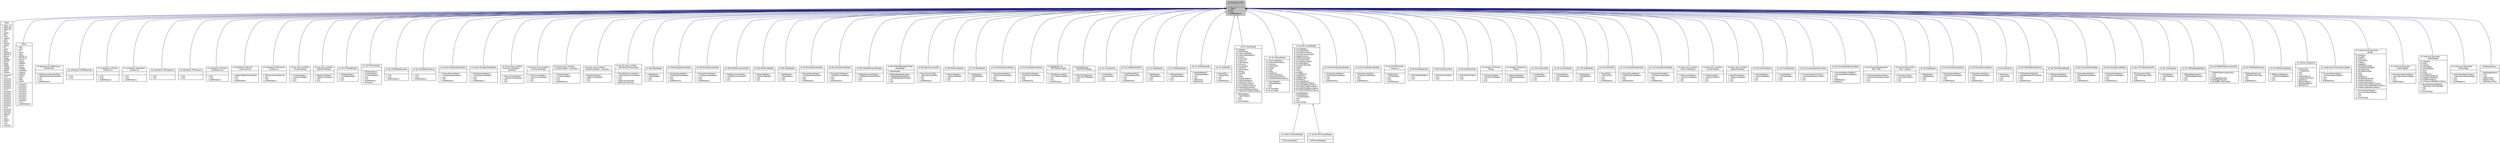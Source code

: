 digraph "o2::framework::Task"
{
 // INTERACTIVE_SVG=YES
  bgcolor="transparent";
  edge [fontname="Helvetica",fontsize="10",labelfontname="Helvetica",labelfontsize="10"];
  node [fontname="Helvetica",fontsize="10",shape=record];
  Node0 [label="{o2::framework::Task\n||+ ~Task()\l+ init()\l+ run()\l+ endOfStream()\l}",height=0.2,width=0.4,color="black", fillcolor="grey75", style="filled", fontcolor="black"];
  Node0 -> Node1 [dir="back",color="midnightblue",fontsize="10",style="solid",arrowtail="onormal",fontname="Helvetica"];
  Node1 [label="{ATask\n|+ table_uno\l+ table_due\l+ table_tre\l+ cnt\l+ etaphi\l+ tphi\l+ count\l+ registry\l+ phiH\l+ etaH\l+ etaClsH\l+ vertex\l+ fPI\l+ ptlow\l+ ptup\l+ ptFilter_a\l+ ptFilter_b\l+ etalow\l+ etaup\l+ etafilter\l+ philow\l+ phiup\l+ leftPhi\l+ midPhi\l+ rightPhi\l+ etaphi\l+ foobars\l|+ process()\l+ init()\l+ process()\l+ process()\l+ process()\l+ process()\l+ process()\l+ process()\l+ init()\l+ process()\l+ process()\l+ process()\l+ process()\l+ process()\l+ process()\l+ process()\l+ process()\l+ process()\l+ init()\l+ process()\l+ process()\l+ process()\l+ ATask()\l+ init()\l+ run()\l+ ATask()\l+ init()\l+ run()\l+ process()\l}",height=0.2,width=0.4,color="black",URL="$d8/d0d/structATask.html"];
  Node0 -> Node2 [dir="back",color="midnightblue",fontsize="10",style="solid",arrowtail="onormal",fontname="Helvetica"];
  Node2 [label="{BTask\n|+ ephi\l+ mtrk\l+ fPI\l+ ptlow\l+ ptup\l+ ptFilter_a\l+ ptFilter_b\l+ etalow\l+ etaup\l+ etafilter\l+ philow\l+ phiup\l+ phifilter\l+ posZfilter\l+ registry\l+ etaphiH\l+ phiCut\l+ phiH\l+ etaH\l+ etaphi\l|+ process()\l+ process()\l+ process()\l+ process()\l+ process()\l+ process()\l+ process()\l+ process()\l+ process()\l+ process()\l+ run()\l+ endOfStream()\l}",height=0.2,width=0.4,color="black",URL="$d2/d10/structBTask.html"];
  Node0 -> Node3 [dir="back",color="midnightblue",fontsize="10",style="solid",arrowtail="onormal",fontname="Helvetica"];
  Node3 [label="{o2::aodproducer::AODProducer\lWorkflowDPL\n||+ AODProducerWorkflowDPL()\l+ ~AODProducerWorkflowDPL()\l+ init()\l+ run()\l+ endOfStream()\l}",height=0.2,width=0.4,color="black",URL="$dd/de8/classo2_1_1aodproducer_1_1AODProducerWorkflowDPL.html"];
  Node0 -> Node4 [dir="back",color="midnightblue",fontsize="10",style="solid",arrowtail="onormal",fontname="Helvetica"];
  Node4 [label="{o2::calibration::CCDBPopulator\n||+ init()\l+ run()\l}",height=0.2,width=0.4,color="black",URL="$df/dae/classo2_1_1calibration_1_1CCDBPopulator.html"];
  Node0 -> Node5 [dir="back",color="midnightblue",fontsize="10",style="solid",arrowtail="onormal",fontname="Helvetica"];
  Node5 [label="{o2::calibration::LHCClock\lCalibDevice\n||+ init()\l+ run()\l+ endOfStream()\l}",height=0.2,width=0.4,color="black",URL="$da/d5e/classo2_1_1calibration_1_1LHCClockCalibDevice.html"];
  Node0 -> Node6 [dir="back",color="midnightblue",fontsize="10",style="solid",arrowtail="onormal",fontname="Helvetica"];
  Node6 [label="{o2::calibration::MeanVertex\lCalibDevice\n||+ init()\l+ run()\l+ endOfStream()\l}",height=0.2,width=0.4,color="black",URL="$d8/d81/classo2_1_1calibration_1_1MeanVertexCalibDevice.html"];
  Node0 -> Node7 [dir="back",color="midnightblue",fontsize="10",style="solid",arrowtail="onormal",fontname="Helvetica"];
  Node7 [label="{o2::calibration::TFDispatcher\n||+ init()\l+ run()\l}",height=0.2,width=0.4,color="black",URL="$de/d19/classo2_1_1calibration_1_1TFDispatcher.html"];
  Node0 -> Node8 [dir="back",color="midnightblue",fontsize="10",style="solid",arrowtail="onormal",fontname="Helvetica"];
  Node8 [label="{o2::calibration::TFProcessor\n||+ init()\l+ run()\l}",height=0.2,width=0.4,color="black",URL="$df/d3c/classo2_1_1calibration_1_1TFProcessor.html"];
  Node0 -> Node9 [dir="back",color="midnightblue",fontsize="10",style="solid",arrowtail="onormal",fontname="Helvetica"];
  Node9 [label="{o2::calibration::TOFCalib\lCollectorDevice\n||+ init()\l+ run()\l+ endOfStream()\l}",height=0.2,width=0.4,color="black",URL="$d5/de1/classo2_1_1calibration_1_1TOFCalibCollectorDevice.html"];
  Node0 -> Node10 [dir="back",color="midnightblue",fontsize="10",style="solid",arrowtail="onormal",fontname="Helvetica"];
  Node10 [label="{o2::calibration::TOFCalib\lCollectorWriter\n||+ createAndOpenFileAndTree()\l+ init()\l+ run()\l+ endOfStream()\l}",height=0.2,width=0.4,color="black",URL="$dc/dd5/classo2_1_1calibration_1_1TOFCalibCollectorWriter.html"];
  Node0 -> Node11 [dir="back",color="midnightblue",fontsize="10",style="solid",arrowtail="onormal",fontname="Helvetica"];
  Node11 [label="{o2::calibration::TOFChannel\lCalibDevice\n||+ TOFChannelCalibDevice()\l+ init()\l+ run()\l+ endOfStream()\l}",height=0.2,width=0.4,color="black",URL="$dd/dfe/classo2_1_1calibration_1_1TOFChannelCalibDevice.html"];
  Node0 -> Node12 [dir="back",color="midnightblue",fontsize="10",style="solid",arrowtail="onormal",fontname="Helvetica"];
  Node12 [label="{o2::cpv::reco_workflow\l::ClusterizerSpec\n||+ ClusterizerSpec()\l+ ~ClusterizerSpec()\l+ init()\l+ run()\l}",height=0.2,width=0.4,color="black",URL="$d9/dea/classo2_1_1cpv_1_1reco__workflow_1_1ClusterizerSpec.html",tooltip="Clusterizer task for CPV digits. "];
  Node0 -> Node13 [dir="back",color="midnightblue",fontsize="10",style="solid",arrowtail="onormal",fontname="Helvetica"];
  Node13 [label="{o2::cpv::reco_workflow\l::DigitsPrinterSpec\n||+ DigitsPrinterSpec()\l+ ~DigitsPrinterSpec()\l+ init()\l+ run()\l}",height=0.2,width=0.4,color="black",URL="$d8/d5f/classo2_1_1cpv_1_1reco__workflow_1_1DigitsPrinterSpec.html",tooltip="Example task for CPV digits monitoring. "];
  Node0 -> Node14 [dir="back",color="midnightblue",fontsize="10",style="solid",arrowtail="onormal",fontname="Helvetica"];
  Node14 [label="{o2::ctf::CTFReaderSpec\n||+ CTFReaderSpec()\l+ ~CTFReaderSpec()\l+ init()\l+ run()\l}",height=0.2,width=0.4,color="black",URL="$d5/d75/classo2_1_1ctf_1_1CTFReaderSpec.html"];
  Node0 -> Node15 [dir="back",color="midnightblue",fontsize="10",style="solid",arrowtail="onormal",fontname="Helvetica"];
  Node15 [label="{o2::ctf::CTFWriterSpec\n||+ CTFWriterSpec()\l+ CTFWriterSpec()\l+ ~CTFWriterSpec()\l+ init()\l+ run()\l+ endOfStream()\l+ isPresent()\l}",height=0.2,width=0.4,color="black",URL="$d5/dd3/classo2_1_1ctf_1_1CTFWriterSpec.html"];
  Node0 -> Node16 [dir="back",color="midnightblue",fontsize="10",style="solid",arrowtail="onormal",fontname="Helvetica"];
  Node16 [label="{o2::dcs::DCSDataGenerator\n||+ init()\l+ run()\l+ endOfStream()\l}",height=0.2,width=0.4,color="black",URL="$d1/df6/classo2_1_1dcs_1_1DCSDataGenerator.html"];
  Node0 -> Node17 [dir="back",color="midnightblue",fontsize="10",style="solid",arrowtail="onormal",fontname="Helvetica"];
  Node17 [label="{o2::dcs::DCSDataProcessor\n||+ init()\l+ run()\l+ endOfStream()\l}",height=0.2,width=0.4,color="black",URL="$d8/d38/classo2_1_1dcs_1_1DCSDataProcessor.html"];
  Node0 -> Node18 [dir="back",color="midnightblue",fontsize="10",style="solid",arrowtail="onormal",fontname="Helvetica"];
  Node18 [label="{o2::emcal::EntropyDecoderSpec\n||+ EntropyDecoderSpec()\l+ ~EntropyDecoderSpec()\l+ run()\l+ init()\l+ endOfStream()\l}",height=0.2,width=0.4,color="black",URL="$d9/d43/classo2_1_1emcal_1_1EntropyDecoderSpec.html"];
  Node0 -> Node19 [dir="back",color="midnightblue",fontsize="10",style="solid",arrowtail="onormal",fontname="Helvetica"];
  Node19 [label="{o2::emcal::EntropyEncoderSpec\n||+ EntropyEncoderSpec()\l+ ~EntropyEncoderSpec()\l+ run()\l+ init()\l+ endOfStream()\l}",height=0.2,width=0.4,color="black",URL="$d4/d8a/classo2_1_1emcal_1_1EntropyEncoderSpec.html"];
  Node0 -> Node20 [dir="back",color="midnightblue",fontsize="10",style="solid",arrowtail="onormal",fontname="Helvetica"];
  Node20 [label="{o2::emcal::reco_workflow\l::AnalysisClusterSpec\<\l InputType \>\n||+ AnalysisClusterSpec()\l+ ~AnalysisClusterSpec()\l+ init()\l+ run()\l}",height=0.2,width=0.4,color="black",URL="$d1/dac/classo2_1_1emcal_1_1reco__workflow_1_1AnalysisClusterSpec.html",tooltip="Analysis Cluster task for EMCAL anlaysis clusters. "];
  Node0 -> Node21 [dir="back",color="midnightblue",fontsize="10",style="solid",arrowtail="onormal",fontname="Helvetica"];
  Node21 [label="{o2::emcal::reco_workflow\l::CellConverterSpec\n||+ CellConverterSpec()\l+ ~CellConverterSpec()\l+ init()\l+ run()\l}",height=0.2,width=0.4,color="black",URL="$d1/d1b/classo2_1_1emcal_1_1reco__workflow_1_1CellConverterSpec.html",tooltip="Coverter task for EMCAL digits to EMCAL cells. "];
  Node0 -> Node22 [dir="back",color="midnightblue",fontsize="10",style="solid",arrowtail="onormal",fontname="Helvetica"];
  Node22 [label="{o2::emcal::reco_workflow\l::ClusterizerSpec\< InputType \>\n||+ ClusterizerSpec()\l+ ~ClusterizerSpec()\l+ init()\l+ run()\l+ endOfStream()\l}",height=0.2,width=0.4,color="black",URL="$d2/d53/classo2_1_1emcal_1_1reco__workflow_1_1ClusterizerSpec.html",tooltip="Clusterizer task for EMCAL digits. "];
  Node0 -> Node23 [dir="back",color="midnightblue",fontsize="10",style="solid",arrowtail="onormal",fontname="Helvetica"];
  Node23 [label="{o2::emcal::reco_workflow\l::DigitsPrinterSpec\< InputType \>\n||+ DigitsPrinterSpec()\l+ ~DigitsPrinterSpec()\l+ init()\l+ run()\l}",height=0.2,width=0.4,color="black",URL="$d0/d1c/classo2_1_1emcal_1_1reco__workflow_1_1DigitsPrinterSpec.html",tooltip="Example task for EMCAL digits monitoring. "];
  Node0 -> Node24 [dir="back",color="midnightblue",fontsize="10",style="solid",arrowtail="onormal",fontname="Helvetica"];
  Node24 [label="{o2::emcal::reco_workflow\l::RawToCellConverterSpec\n||+ RawToCellConverterSpec()\l+ ~RawToCellConverterSpec()\l+ init()\l+ run()\l+ setNoiseThreshold()\l+ getNoiseThreshold()\l}",height=0.2,width=0.4,color="black",URL="$d8/d69/classo2_1_1emcal_1_1reco__workflow_1_1RawToCellConverterSpec.html",tooltip="Coverter task for Raw data to EMCAL cells. "];
  Node0 -> Node25 [dir="back",color="midnightblue",fontsize="10",style="solid",arrowtail="onormal",fontname="Helvetica"];
  Node25 [label="{o2::fdd::DigitReader\n||+ DigitReader()\l+ ~DigitReader()\l+ init()\l+ run()\l}",height=0.2,width=0.4,color="black",URL="$df/d93/classo2_1_1fdd_1_1DigitReader.html"];
  Node0 -> Node26 [dir="back",color="midnightblue",fontsize="10",style="solid",arrowtail="onormal",fontname="Helvetica"];
  Node26 [label="{o2::fdd::EntropyDecoderSpec\n||+ EntropyDecoderSpec()\l+ ~EntropyDecoderSpec()\l+ run()\l+ init()\l+ endOfStream()\l}",height=0.2,width=0.4,color="black",URL="$d1/dc4/classo2_1_1fdd_1_1EntropyDecoderSpec.html"];
  Node0 -> Node27 [dir="back",color="midnightblue",fontsize="10",style="solid",arrowtail="onormal",fontname="Helvetica"];
  Node27 [label="{o2::fdd::EntropyEncoderSpec\n||+ EntropyEncoderSpec()\l+ ~EntropyEncoderSpec()\l+ run()\l+ init()\l+ endOfStream()\l}",height=0.2,width=0.4,color="black",URL="$d3/d85/classo2_1_1fdd_1_1EntropyEncoderSpec.html"];
  Node0 -> Node28 [dir="back",color="midnightblue",fontsize="10",style="solid",arrowtail="onormal",fontname="Helvetica"];
  Node28 [label="{o2::fdd::FDDReconstructorDPL\n||+ FDDReconstructorDPL()\l+ ~FDDReconstructorDPL()\l+ init()\l+ run()\l}",height=0.2,width=0.4,color="black",URL="$d5/d80/classo2_1_1fdd_1_1FDDReconstructorDPL.html"];
  Node0 -> Node29 [dir="back",color="midnightblue",fontsize="10",style="solid",arrowtail="onormal",fontname="Helvetica"];
  Node29 [label="{o2::fdd::RecPointReader\n||+ RecPointReader()\l+ ~RecPointReader()\l+ init()\l+ run()\l}",height=0.2,width=0.4,color="black",URL="$d8/dc0/classo2_1_1fdd_1_1RecPointReader.html"];
  Node0 -> Node30 [dir="back",color="midnightblue",fontsize="10",style="solid",arrowtail="onormal",fontname="Helvetica"];
  Node30 [label="{o2::ft0::DigitReader\n||+ DigitReader()\l+ ~DigitReader()\l+ init()\l+ run()\l}",height=0.2,width=0.4,color="black",URL="$d0/dc7/classo2_1_1ft0_1_1DigitReader.html"];
  Node0 -> Node31 [dir="back",color="midnightblue",fontsize="10",style="solid",arrowtail="onormal",fontname="Helvetica"];
  Node31 [label="{o2::ft0::EntropyDecoderSpec\n||+ EntropyDecoderSpec()\l+ ~EntropyDecoderSpec()\l+ run()\l+ init()\l+ endOfStream()\l}",height=0.2,width=0.4,color="black",URL="$da/d21/classo2_1_1ft0_1_1EntropyDecoderSpec.html"];
  Node0 -> Node32 [dir="back",color="midnightblue",fontsize="10",style="solid",arrowtail="onormal",fontname="Helvetica"];
  Node32 [label="{o2::ft0::EntropyEncoderSpec\n||+ EntropyEncoderSpec()\l+ ~EntropyEncoderSpec()\l+ run()\l+ init()\l+ endOfStream()\l}",height=0.2,width=0.4,color="black",URL="$d3/dff/classo2_1_1ft0_1_1EntropyEncoderSpec.html"];
  Node0 -> Node33 [dir="back",color="midnightblue",fontsize="10",style="solid",arrowtail="onormal",fontname="Helvetica"];
  Node33 [label="{o2::ft0::FT0DataProcessDPLSpec\n||+ FT0DataProcessDPLSpec()\l+ ~FT0DataProcessDPLSpec()\l+ init()\l+ run()\l}",height=0.2,width=0.4,color="black",URL="$d0/d4d/classo2_1_1ft0_1_1FT0DataProcessDPLSpec.html"];
  Node0 -> Node34 [dir="back",color="midnightblue",fontsize="10",style="solid",arrowtail="onormal",fontname="Helvetica"];
  Node34 [label="{o2::ft0::FT0DataReaderDPLSpec\l\< RawReader \>\n|+ mRawReader\l|+ FT0DataReaderDPLSpec()\l+ FT0DataReaderDPLSpec()\l+ ~FT0DataReaderDPLSpec()\l+ init()\l+ run()\l}",height=0.2,width=0.4,color="black",URL="$d5/d0f/classo2_1_1ft0_1_1FT0DataReaderDPLSpec.html"];
  Node0 -> Node35 [dir="back",color="midnightblue",fontsize="10",style="solid",arrowtail="onormal",fontname="Helvetica"];
  Node35 [label="{o2::ft0::ReconstructionDPL\n||+ ReconstructionDPL()\l+ ~ReconstructionDPL()\l+ init()\l+ run()\l+ endOfStream()\l}",height=0.2,width=0.4,color="black",URL="$d1/dd8/classo2_1_1ft0_1_1ReconstructionDPL.html"];
  Node0 -> Node36 [dir="back",color="midnightblue",fontsize="10",style="solid",arrowtail="onormal",fontname="Helvetica"];
  Node36 [label="{o2::ft0::RecPointReader\n||+ RecPointReader()\l+ ~RecPointReader()\l+ init()\l+ run()\l}",height=0.2,width=0.4,color="black",URL="$dd/dea/classo2_1_1ft0_1_1RecPointReader.html"];
  Node0 -> Node37 [dir="back",color="midnightblue",fontsize="10",style="solid",arrowtail="onormal",fontname="Helvetica"];
  Node37 [label="{o2::fv0::DigitReader\n||+ DigitReader()\l+ ~DigitReader()\l+ init()\l+ run()\l}",height=0.2,width=0.4,color="black",URL="$d9/d97/classo2_1_1fv0_1_1DigitReader.html"];
  Node0 -> Node38 [dir="back",color="midnightblue",fontsize="10",style="solid",arrowtail="onormal",fontname="Helvetica"];
  Node38 [label="{o2::fv0::EntropyDecoderSpec\n||+ EntropyDecoderSpec()\l+ ~EntropyDecoderSpec()\l+ run()\l+ init()\l+ endOfStream()\l}",height=0.2,width=0.4,color="black",URL="$d8/d9d/classo2_1_1fv0_1_1EntropyDecoderSpec.html"];
  Node0 -> Node39 [dir="back",color="midnightblue",fontsize="10",style="solid",arrowtail="onormal",fontname="Helvetica"];
  Node39 [label="{o2::fv0::EntropyEncoderSpec\n||+ EntropyEncoderSpec()\l+ ~EntropyEncoderSpec()\l+ run()\l+ init()\l+ endOfStream()\l}",height=0.2,width=0.4,color="black",URL="$d2/df3/classo2_1_1fv0_1_1EntropyEncoderSpec.html"];
  Node0 -> Node40 [dir="back",color="midnightblue",fontsize="10",style="solid",arrowtail="onormal",fontname="Helvetica"];
  Node40 [label="{o2::globaltracking\l::TPCITSMatchingDPL\n||+ TPCITSMatchingDPL()\l+ ~TPCITSMatchingDPL()\l+ init()\l+ run()\l+ endOfStream()\l}",height=0.2,width=0.4,color="black",URL="$da/d84/classo2_1_1globaltracking_1_1TPCITSMatchingDPL.html"];
  Node0 -> Node41 [dir="back",color="midnightblue",fontsize="10",style="solid",arrowtail="onormal",fontname="Helvetica"];
  Node41 [label="{o2::globaltracking\l::TrackTPCITSReader\n||+ TrackTPCITSReader()\l+ ~TrackTPCITSReader()\l+ init()\l+ run()\l}",height=0.2,width=0.4,color="black",URL="$d1/dd4/classo2_1_1globaltracking_1_1TrackTPCITSReader.html"];
  Node0 -> Node42 [dir="back",color="midnightblue",fontsize="10",style="solid",arrowtail="onormal",fontname="Helvetica"];
  Node42 [label="{o2::its::ClustererDPL\n||+ ClustererDPL()\l+ ~ClustererDPL()\l+ init()\l+ run()\l}",height=0.2,width=0.4,color="black",URL="$d7/dd0/classo2_1_1its_1_1ClustererDPL.html"];
  Node0 -> Node43 [dir="back",color="midnightblue",fontsize="10",style="solid",arrowtail="onormal",fontname="Helvetica"];
  Node43 [label="{o2::its::CookedTrackerDPL\n||+ CookedTrackerDPL()\l+ ~CookedTrackerDPL()\l+ init()\l+ run()\l+ endOfStream()\l}",height=0.2,width=0.4,color="black",URL="$d2/d11/classo2_1_1its_1_1CookedTrackerDPL.html"];
  Node0 -> Node44 [dir="back",color="midnightblue",fontsize="10",style="solid",arrowtail="onormal",fontname="Helvetica"];
  Node44 [label="{o2::its::DigitReader\n||+ DigitReader()\l+ ~DigitReader()\l+ init()\l+ run()\l}",height=0.2,width=0.4,color="black",URL="$d1/d0b/classo2_1_1its_1_1DigitReader.html"];
  Node0 -> Node45 [dir="back",color="midnightblue",fontsize="10",style="solid",arrowtail="onormal",fontname="Helvetica"];
  Node45 [label="{o2::its::TestDataGetter\n||+ TestDataGetter()\l+ ~TestDataGetter()\l+ init()\l+ run()\l}",height=0.2,width=0.4,color="black",URL="$d0/d46/classo2_1_1its_1_1TestDataGetter.html"];
  Node0 -> Node46 [dir="back",color="midnightblue",fontsize="10",style="solid",arrowtail="onormal",fontname="Helvetica"];
  Node46 [label="{o2::its::TestDataReader\n||+ TestDataReader()\l+ ~TestDataReader()\l+ init()\l+ run()\l+ setNChips()\l+ GetFName()\l}",height=0.2,width=0.4,color="black",URL="$db/d7e/classo2_1_1its_1_1TestDataReader.html"];
  Node0 -> Node47 [dir="back",color="midnightblue",fontsize="10",style="solid",arrowtail="onormal",fontname="Helvetica"];
  Node47 [label="{o2::its::TrackerDPL\n||+ TrackerDPL()\l+ ~TrackerDPL()\l+ init()\l+ run()\l+ endOfStream()\l}",height=0.2,width=0.4,color="black",URL="$d6/d54/classo2_1_1its_1_1TrackerDPL.html"];
  Node0 -> Node48 [dir="back",color="midnightblue",fontsize="10",style="solid",arrowtail="onormal",fontname="Helvetica"];
  Node48 [label="{o2::its::TrackReader\n|# mROFRec\l# mROFRecInp\l# mVerticesROFRec\l# mVerticesROFRecInp\l# mTracks\l# mTracksInp\l# mVertices\l# mVerticesInp\l# mClusInd\l# mClusIndInp\l# mMCTruth\l# mMCTruthInp\l# mOrigin\l# mUseMC\l# mFile\l# mTree\l# mInputFileName\l# mTrackTreeName\l# mROFBranchName\l# mTrackBranchName\l# mClusIdxBranchName\l# mVertexBranchName\l# mVertexROFBranchName\l# mTrackMCTruthBranchName\l|+ TrackReader()\l+ ~TrackReader()\l+ init()\l+ run()\l# connectTree()\l}",height=0.2,width=0.4,color="black",URL="$d2/d07/classo2_1_1its_1_1TrackReader.html"];
  Node0 -> Node49 [dir="back",color="midnightblue",fontsize="10",style="solid",arrowtail="onormal",fontname="Helvetica"];
  Node49 [label="{o2::its::VertexReader\n|# mVerticesROFRec\l# mVerticesROFRecPtr\l# mVertices\l# mVerticesPtr\l# mOrigin\l# mFile\l# mTree\l# mFileName\l# mVertexTreeName\l# mVertexBranchName\l# mVertexROFBranchName\l|+ VertexReader()\l+ ~VertexReader()\l+ init()\l+ run()\l# connectTree()\l# accumulate()\l}",height=0.2,width=0.4,color="black",URL="$d6/da1/classo2_1_1its_1_1VertexReader.html"];
  Node0 -> Node50 [dir="back",color="midnightblue",fontsize="10",style="solid",arrowtail="onormal",fontname="Helvetica"];
  Node50 [label="{o2::itsmft::ClusterReader\n|# mClusROFRec\l# mClusROFRecPtr\l# mClusterCompArray\l# mClusterCompArrayPtr\l# mPatternsArray\l# mPatternsArrayPtr\l# mClusterMCTruth\l# mClusterMCTruthPtr\l# mClusMC2ROFs\l# mClusMC2ROFsPtr\l# mOrigin\l# mFile\l# mTree\l# mUseMC\l# mUsePatterns\l# mDetName\l# mDetNameLC\l# mFileName\l# mClusTreeName\l# mClusROFBranchName\l# mClusterPattBranchName\l# mClusterCompBranchName\l# mClustMCTruthBranchName\l# mClustMC2ROFBranchName\l|+ ClusterReader()\l+ ClusterReader()\l+ ~ClusterReader()\l+ init()\l+ run()\l# connectTree()\l}",height=0.2,width=0.4,color="black",URL="$d1/dc3/classo2_1_1itsmft_1_1ClusterReader.html"];
  Node50 -> Node51 [dir="back",color="midnightblue",fontsize="10",style="solid",arrowtail="onormal",fontname="Helvetica"];
  Node51 [label="{o2::itsmft::ITSClusterReader\n||+ ITSClusterReader()\l}",height=0.2,width=0.4,color="black",URL="$d9/d77/classo2_1_1itsmft_1_1ITSClusterReader.html"];
  Node50 -> Node52 [dir="back",color="midnightblue",fontsize="10",style="solid",arrowtail="onormal",fontname="Helvetica"];
  Node52 [label="{o2::itsmft::MFTClusterReader\n||+ MFTClusterReader()\l}",height=0.2,width=0.4,color="black",URL="$d5/dce/classo2_1_1itsmft_1_1MFTClusterReader.html"];
  Node0 -> Node53 [dir="back",color="midnightblue",fontsize="10",style="solid",arrowtail="onormal",fontname="Helvetica"];
  Node53 [label="{o2::itsmft::EntropyDecoderSpec\n||+ EntropyDecoderSpec()\l+ ~EntropyDecoderSpec()\l+ init()\l+ run()\l+ endOfStream()\l}",height=0.2,width=0.4,color="black",URL="$d4/d79/classo2_1_1itsmft_1_1EntropyDecoderSpec.html"];
  Node0 -> Node54 [dir="back",color="midnightblue",fontsize="10",style="solid",arrowtail="onormal",fontname="Helvetica"];
  Node54 [label="{o2::itsmft::EntropyEncoderSpec\n||+ EntropyEncoderSpec()\l+ ~EntropyEncoderSpec()\l+ run()\l+ init()\l+ endOfStream()\l}",height=0.2,width=0.4,color="black",URL="$d1/d3a/classo2_1_1itsmft_1_1EntropyEncoderSpec.html"];
  Node0 -> Node55 [dir="back",color="midnightblue",fontsize="10",style="solid",arrowtail="onormal",fontname="Helvetica"];
  Node55 [label="{o2::itsmft::STFDecoder\l\< Mapping \>\n||+ STFDecoder()\l+ ~STFDecoder()\l+ init()\l+ run()\l+ endOfStream()\l}",height=0.2,width=0.4,color="black",URL="$df/d13/classo2_1_1itsmft_1_1STFDecoder.html"];
  Node0 -> Node56 [dir="back",color="midnightblue",fontsize="10",style="solid",arrowtail="onormal",fontname="Helvetica"];
  Node56 [label="{o2::MCTruthReaderTask\n||+ MCTruthReaderTask()\l+ init()\l+ run()\l}",height=0.2,width=0.4,color="black",URL="$d3/d9a/classo2_1_1MCTruthReaderTask.html"];
  Node0 -> Node57 [dir="back",color="midnightblue",fontsize="10",style="solid",arrowtail="onormal",fontname="Helvetica"];
  Node57 [label="{o2::MCTruthSourceTask\n||+ MCTruthSourceTask()\l+ init()\l+ run()\l}",height=0.2,width=0.4,color="black",URL="$d3/d7b/classo2_1_1MCTruthSourceTask.html"];
  Node0 -> Node58 [dir="back",color="midnightblue",fontsize="10",style="solid",arrowtail="onormal",fontname="Helvetica"];
  Node58 [label="{o2::MCTruthWriterTask\n||+ MCTruthWriterTask()\l+ init()\l+ run()\l}",height=0.2,width=0.4,color="black",URL="$d3/d9a/classo2_1_1MCTruthWriterTask.html"];
  Node0 -> Node59 [dir="back",color="midnightblue",fontsize="10",style="solid",arrowtail="onormal",fontname="Helvetica"];
  Node59 [label="{o2::mergers::FullHistory\lMerger\n||+ FullHistoryMerger()\l+ ~FullHistoryMerger()\l+ init()\l+ run()\l}",height=0.2,width=0.4,color="black",URL="$da/d4a/classo2_1_1mergers_1_1FullHistoryMerger.html",tooltip="FullHistoryMerger data processor class. "];
  Node0 -> Node60 [dir="back",color="midnightblue",fontsize="10",style="solid",arrowtail="onormal",fontname="Helvetica"];
  Node60 [label="{o2::mergers::Integrating\lMerger\n||+ IntegratingMerger()\l+ ~IntegratingMerger()\l+ init()\l+ run()\l}",height=0.2,width=0.4,color="black",URL="$dc/d26/classo2_1_1mergers_1_1IntegratingMerger.html",tooltip="IntegratingMerger data processor class. "];
  Node0 -> Node61 [dir="back",color="midnightblue",fontsize="10",style="solid",arrowtail="onormal",fontname="Helvetica"];
  Node61 [label="{o2::mft::ClustererDPL\n||+ ClustererDPL()\l+ ~ClustererDPL()\l+ init()\l+ run()\l}",height=0.2,width=0.4,color="black",URL="$d6/d47/classo2_1_1mft_1_1ClustererDPL.html"];
  Node0 -> Node62 [dir="back",color="midnightblue",fontsize="10",style="solid",arrowtail="onormal",fontname="Helvetica"];
  Node62 [label="{o2::mft::ClusterReader\n||+ ClusterReader()\l+ ~ClusterReader()\l+ init()\l+ run()\l}",height=0.2,width=0.4,color="black",URL="$d1/d6e/classo2_1_1mft_1_1ClusterReader.html"];
  Node0 -> Node63 [dir="back",color="midnightblue",fontsize="10",style="solid",arrowtail="onormal",fontname="Helvetica"];
  Node63 [label="{o2::mft::DigitReader\n||+ DigitReader()\l+ ~DigitReader()\l+ init()\l+ run()\l}",height=0.2,width=0.4,color="black",URL="$de/dae/classo2_1_1mft_1_1DigitReader.html"];
  Node0 -> Node64 [dir="back",color="midnightblue",fontsize="10",style="solid",arrowtail="onormal",fontname="Helvetica"];
  Node64 [label="{o2::mft::TrackerDPL\n||+ TrackerDPL()\l+ ~TrackerDPL()\l+ init()\l+ run()\l+ endOfStream()\l}",height=0.2,width=0.4,color="black",URL="$da/d42/classo2_1_1mft_1_1TrackerDPL.html"];
  Node0 -> Node65 [dir="back",color="midnightblue",fontsize="10",style="solid",arrowtail="onormal",fontname="Helvetica"];
  Node65 [label="{o2::mid::EntropyDecoderSpec\n||+ EntropyDecoderSpec()\l+ ~EntropyDecoderSpec()\l+ run()\l+ init()\l+ endOfStream()\l}",height=0.2,width=0.4,color="black",URL="$de/d30/classo2_1_1mid_1_1EntropyDecoderSpec.html"];
  Node0 -> Node66 [dir="back",color="midnightblue",fontsize="10",style="solid",arrowtail="onormal",fontname="Helvetica"];
  Node66 [label="{o2::mid::EntropyEncoderSpec\n||+ EntropyEncoderSpec()\l+ ~EntropyEncoderSpec()\l+ run()\l+ init()\l+ endOfStream()\l}",height=0.2,width=0.4,color="black",URL="$d6/d8f/classo2_1_1mid_1_1EntropyEncoderSpec.html"];
  Node0 -> Node67 [dir="back",color="midnightblue",fontsize="10",style="solid",arrowtail="onormal",fontname="Helvetica"];
  Node67 [label="{o2::phos::reco_workflow\l::CellConverterSpec\n||+ CellConverterSpec()\l+ ~CellConverterSpec()\l+ init()\l+ run()\l}",height=0.2,width=0.4,color="black",URL="$d1/d85/classo2_1_1phos_1_1reco__workflow_1_1CellConverterSpec.html",tooltip="Coverter task for PHOS digits to AOD PHOS cells. "];
  Node0 -> Node68 [dir="back",color="midnightblue",fontsize="10",style="solid",arrowtail="onormal",fontname="Helvetica"];
  Node68 [label="{o2::phos::reco_workflow\l::ClusterizerSpec\n||+ ClusterizerSpec()\l+ ~ClusterizerSpec()\l+ init()\l+ run()\l}",height=0.2,width=0.4,color="black",URL="$d4/d5f/classo2_1_1phos_1_1reco__workflow_1_1ClusterizerSpec.html",tooltip="Clusterizer task for PHOS digits. "];
  Node0 -> Node69 [dir="back",color="midnightblue",fontsize="10",style="solid",arrowtail="onormal",fontname="Helvetica"];
  Node69 [label="{o2::phos::reco_workflow\l::DigitsPrinterSpec\n||+ DigitsPrinterSpec()\l+ ~DigitsPrinterSpec()\l+ init()\l+ run()\l}",height=0.2,width=0.4,color="black",URL="$d1/d97/classo2_1_1phos_1_1reco__workflow_1_1DigitsPrinterSpec.html",tooltip="Example task for PHOS digits monitoring. "];
  Node0 -> Node70 [dir="back",color="midnightblue",fontsize="10",style="solid",arrowtail="onormal",fontname="Helvetica"];
  Node70 [label="{o2::tof::CalibInfoReader\n||+ CalibInfoReader()\l+ ~CalibInfoReader()\l+ init()\l+ run()\l}",height=0.2,width=0.4,color="black",URL="$da/d4e/classo2_1_1tof_1_1CalibInfoReader.html"];
  Node0 -> Node71 [dir="back",color="midnightblue",fontsize="10",style="solid",arrowtail="onormal",fontname="Helvetica"];
  Node71 [label="{o2::tof::ClusterReader\n||+ ClusterReader()\l+ ~ClusterReader()\l+ init()\l+ run()\l}",height=0.2,width=0.4,color="black",URL="$d2/db5/classo2_1_1tof_1_1ClusterReader.html"];
  Node0 -> Node72 [dir="back",color="midnightblue",fontsize="10",style="solid",arrowtail="onormal",fontname="Helvetica"];
  Node72 [label="{o2::tof::CompressedAnalysisTask\n||+ CompressedAnalysisTask()\l+ ~CompressedAnalysisTask()\l+ init()\l+ run()\l}",height=0.2,width=0.4,color="black",URL="$dd/d52/classo2_1_1tof_1_1CompressedAnalysisTask.html"];
  Node0 -> Node73 [dir="back",color="midnightblue",fontsize="10",style="solid",arrowtail="onormal",fontname="Helvetica"];
  Node73 [label="{o2::tof::CompressedDecodingTask\n||+ CompressedDecodingTask()\l+ ~CompressedDecodingTask()\l+ init()\l+ run()\l+ endOfStream()\l+ postData()\l}",height=0.2,width=0.4,color="black",URL="$dd/d7c/classo2_1_1tof_1_1CompressedDecodingTask.html"];
  Node0 -> Node74 [dir="back",color="midnightblue",fontsize="10",style="solid",arrowtail="onormal",fontname="Helvetica"];
  Node74 [label="{o2::tof::CompressedInspector\lTask\< RDH \>\n||+ CompressedInspectorTask()\l+ ~CompressedInspectorTask()\l+ init()\l+ run()\l}",height=0.2,width=0.4,color="black",URL="$db/db0/classo2_1_1tof_1_1CompressedInspectorTask.html"];
  Node0 -> Node75 [dir="back",color="midnightblue",fontsize="10",style="solid",arrowtail="onormal",fontname="Helvetica"];
  Node75 [label="{o2::tof::CompressorTask\l\< RDH, verbose \>\n||+ CompressorTask()\l+ ~CompressorTask()\l+ init()\l+ run()\l}",height=0.2,width=0.4,color="black",URL="$d2/d8a/classo2_1_1tof_1_1CompressorTask.html"];
  Node0 -> Node76 [dir="back",color="midnightblue",fontsize="10",style="solid",arrowtail="onormal",fontname="Helvetica"];
  Node76 [label="{o2::tof::DigitReader\n||+ DigitReader()\l+ ~DigitReader()\l+ init()\l+ run()\l}",height=0.2,width=0.4,color="black",URL="$d9/d97/classo2_1_1tof_1_1DigitReader.html"];
  Node0 -> Node77 [dir="back",color="midnightblue",fontsize="10",style="solid",arrowtail="onormal",fontname="Helvetica"];
  Node77 [label="{o2::tof::EntropyDecoderSpec\n||+ EntropyDecoderSpec()\l+ ~EntropyDecoderSpec()\l+ run()\l+ init()\l+ endOfStream()\l}",height=0.2,width=0.4,color="black",URL="$d7/d30/classo2_1_1tof_1_1EntropyDecoderSpec.html"];
  Node0 -> Node78 [dir="back",color="midnightblue",fontsize="10",style="solid",arrowtail="onormal",fontname="Helvetica"];
  Node78 [label="{o2::tof::EntropyEncoderSpec\n||+ EntropyEncoderSpec()\l+ ~EntropyEncoderSpec()\l+ run()\l+ init()\l+ endOfStream()\l}",height=0.2,width=0.4,color="black",URL="$d6/dfa/classo2_1_1tof_1_1EntropyEncoderSpec.html"];
  Node0 -> Node79 [dir="back",color="midnightblue",fontsize="10",style="solid",arrowtail="onormal",fontname="Helvetica"];
  Node79 [label="{o2::tof::RawWriter\n||+ RawWriter()\l+ ~RawWriter()\l+ init()\l+ run()\l}",height=0.2,width=0.4,color="black",URL="$d2/dbc/classo2_1_1tof_1_1RawWriter.html"];
  Node0 -> Node80 [dir="back",color="midnightblue",fontsize="10",style="solid",arrowtail="onormal",fontname="Helvetica"];
  Node80 [label="{o2::tof::TOFDigitWriterSplitter\n||+ TOFDigitWriterSplitter()\l+ createAndOpenFileAndTree()\l+ init()\l+ run()\l+ endOfStream()\l}",height=0.2,width=0.4,color="black",URL="$dd/d98/classo2_1_1tof_1_1TOFDigitWriterSplitter.html"];
  Node0 -> Node81 [dir="back",color="midnightblue",fontsize="10",style="solid",arrowtail="onormal",fontname="Helvetica"];
  Node81 [label="{o2::tof::TOFMatchedReader\n||+ TOFMatchedReader()\l+ ~TOFMatchedReader()\l+ init()\l+ run()\l}",height=0.2,width=0.4,color="black",URL="$d0/de3/classo2_1_1tof_1_1TOFMatchedReader.html"];
  Node0 -> Node82 [dir="back",color="midnightblue",fontsize="10",style="solid",arrowtail="onormal",fontname="Helvetica"];
  Node82 [label="{o2::tpc::EntropyDecoderSpec\n||+ EntropyDecoderSpec()\l+ ~EntropyDecoderSpec()\l+ init()\l+ run()\l+ endOfStream()\l}",height=0.2,width=0.4,color="black",URL="$db/dac/classo2_1_1tpc_1_1EntropyDecoderSpec.html"];
  Node0 -> Node83 [dir="back",color="midnightblue",fontsize="10",style="solid",arrowtail="onormal",fontname="Helvetica"];
  Node83 [label="{o2::tpc::EntropyEncoderSpec\n||+ EntropyEncoderSpec()\l+ ~EntropyEncoderSpec()\l+ run()\l+ init()\l+ endOfStream()\l}",height=0.2,width=0.4,color="black",URL="$de/d3d/classo2_1_1tpc_1_1EntropyEncoderSpec.html"];
  Node0 -> Node84 [dir="back",color="midnightblue",fontsize="10",style="solid",arrowtail="onormal",fontname="Helvetica"];
  Node84 [label="{o2::tpc::TPCInterpolationDPL\n||+ TPCInterpolationDPL()\l+ ~TPCInterpolationDPL()\l+ init()\l+ run()\l+ endOfStream()\l}",height=0.2,width=0.4,color="black",URL="$d9/d4f/classo2_1_1tpc_1_1TPCInterpolationDPL.html"];
  Node0 -> Node85 [dir="back",color="midnightblue",fontsize="10",style="solid",arrowtail="onormal",fontname="Helvetica"];
  Node85 [label="{o2::tpc::TrackReader\n||+ TrackReader()\l+ ~TrackReader()\l+ init()\l+ run()\l}",height=0.2,width=0.4,color="black",URL="$d1/d90/classo2_1_1tpc_1_1TrackReader.html",tooltip="< DPL device to read and send the TPC tracks (+MC) info "];
  Node0 -> Node86 [dir="back",color="midnightblue",fontsize="10",style="solid",arrowtail="onormal",fontname="Helvetica"];
  Node86 [label="{o2::trd::TRDDigitReaderSpec\n||+ TRDDigitReaderSpec()\l+ ~TRDDigitReaderSpec()\l+ init()\l+ run()\l}",height=0.2,width=0.4,color="black",URL="$db/d09/classo2_1_1trd_1_1TRDDigitReaderSpec.html"];
  Node0 -> Node87 [dir="back",color="midnightblue",fontsize="10",style="solid",arrowtail="onormal",fontname="Helvetica"];
  Node87 [label="{o2::trd::TRDDPLTrapSimulatorTask\n||+ TRDDPLTrapSimulatorTask()\l+ init()\l+ run()\l# fixTriggerRecords()\l# setTriggerRecord()\l# setTrapSimulatorData()\l}",height=0.2,width=0.4,color="black",URL="$d3/dfd/classo2_1_1trd_1_1TRDDPLTrapSimulatorTask.html"];
  Node0 -> Node88 [dir="back",color="midnightblue",fontsize="10",style="solid",arrowtail="onormal",fontname="Helvetica"];
  Node88 [label="{o2::trd::TRDGlobalTracking\n||+ TRDGlobalTracking()\l+ ~TRDGlobalTracking()\l+ init()\l+ run()\l+ endOfStream()\l}",height=0.2,width=0.4,color="black",URL="$de/ddf/classo2_1_1trd_1_1TRDGlobalTracking.html"];
  Node0 -> Node89 [dir="back",color="midnightblue",fontsize="10",style="solid",arrowtail="onormal",fontname="Helvetica"];
  Node89 [label="{o2::trd::TRDTrackletReader\n||+ TRDTrackletReader()\l+ ~TRDTrackletReader()\l+ init()\l+ run()\l}",height=0.2,width=0.4,color="black",URL="$d9/d24/classo2_1_1trd_1_1TRDTrackletReader.html"];
  Node0 -> Node90 [dir="back",color="midnightblue",fontsize="10",style="solid",arrowtail="onormal",fontname="Helvetica"];
  Node90 [label="{o2::utilities::Dispatcher\n||+ Dispatcher()\l+ ~Dispatcher()\l+ init()\l+ run()\l+ registerPolicy()\l+ numberOfPolicies()\l+ getName()\l+ getInputSpecs()\l+ getOutputSpecs()\l+ getOptions()\l}",height=0.2,width=0.4,color="black",URL="$d6/d10/classo2_1_1utilities_1_1Dispatcher.html"];
  Node0 -> Node91 [dir="back",color="midnightblue",fontsize="10",style="solid",arrowtail="onormal",fontname="Helvetica"];
  Node91 [label="{o2::vertexing::PrimaryVertexingSpec\n||+ PrimaryVertexingSpec()\l+ ~PrimaryVertexingSpec()\l+ init()\l+ run()\l+ endOfStream()\l}",height=0.2,width=0.4,color="black",URL="$d2/de8/classo2_1_1vertexing_1_1PrimaryVertexingSpec.html"];
  Node0 -> Node92 [dir="back",color="midnightblue",fontsize="10",style="solid",arrowtail="onormal",fontname="Helvetica"];
  Node92 [label="{o2::vertexing::PrimaryVertex\lReader\n|# mVerbose\l# mUseMC\l# mVertices\l# mVerticesPtr\l# mLabels\l# mLabelsPtr\l# mPV2MatchIdxRef\l# mPV2MatchIdxRefPtr\l# mPV2MatchIdx\l# mPV2MatchIdxPtr\l# mFile\l# mTree\l# mFileName\l# mFileNameMatches\l# mVertexTreeName\l# mVertexBranchName\l# mVertexTrackIDsBranchName\l# mVertex2TrackIDRefsBranchName\l# mVertexLabelsBranchName\l|+ PrimaryVertexReader()\l+ ~PrimaryVertexReader()\l+ init()\l+ run()\l# connectTree()\l}",height=0.2,width=0.4,color="black",URL="$db/d26/classo2_1_1vertexing_1_1PrimaryVertexReader.html"];
  Node0 -> Node93 [dir="back",color="midnightblue",fontsize="10",style="solid",arrowtail="onormal",fontname="Helvetica"];
  Node93 [label="{o2::vertexing::Secondary\lVertexingSpec\n||+ SecondaryVertexingSpec()\l+ ~SecondaryVertexingSpec()\l+ init()\l+ run()\l+ endOfStream()\l}",height=0.2,width=0.4,color="black",URL="$d4/d58/classo2_1_1vertexing_1_1SecondaryVertexingSpec.html"];
  Node0 -> Node94 [dir="back",color="midnightblue",fontsize="10",style="solid",arrowtail="onormal",fontname="Helvetica"];
  Node94 [label="{o2::vertexing::Secondary\lVertexReader\n|# mVerbose\l# mV0s\l# mV0sPtr\l# mPV2V0Ref\l# mPV2V0RefPtr\l# mFile\l# mTree\l# mFileName\l# mFileNameMatches\l# mSVertexTreeName\l# mV0BranchName\l# mPVertex2V0RefBranchName\l|+ SecondaryVertexReader()\l+ ~SecondaryVertexReader()\l+ init()\l+ run()\l# connectTree()\l}",height=0.2,width=0.4,color="black",URL="$d5/dc0/classo2_1_1vertexing_1_1SecondaryVertexReader.html"];
  Node0 -> Node95 [dir="back",color="midnightblue",fontsize="10",style="solid",arrowtail="onormal",fontname="Helvetica"];
  Node95 [label="{o2::vertexing::VertexTrack\lMatcherSpec\n||+ VertexTrackMatcherSpec()\l+ ~VertexTrackMatcherSpec()\l+ init()\l+ run()\l+ endOfStream()\l}",height=0.2,width=0.4,color="black",URL="$db/d4e/classo2_1_1vertexing_1_1VertexTrackMatcherSpec.html"];
  Node0 -> Node96 [dir="back",color="midnightblue",fontsize="10",style="solid",arrowtail="onormal",fontname="Helvetica"];
  Node96 [label="{RawReaderSpecs\n||+ RawReaderSpecs()\l+ init()\l+ run()\l+ getMinTFID()\l+ getMaxTFID()\l+ setMinMaxTFID()\l}",height=0.2,width=0.4,color="black",URL="$d0/dcb/classRawReaderSpecs.html"];
}
